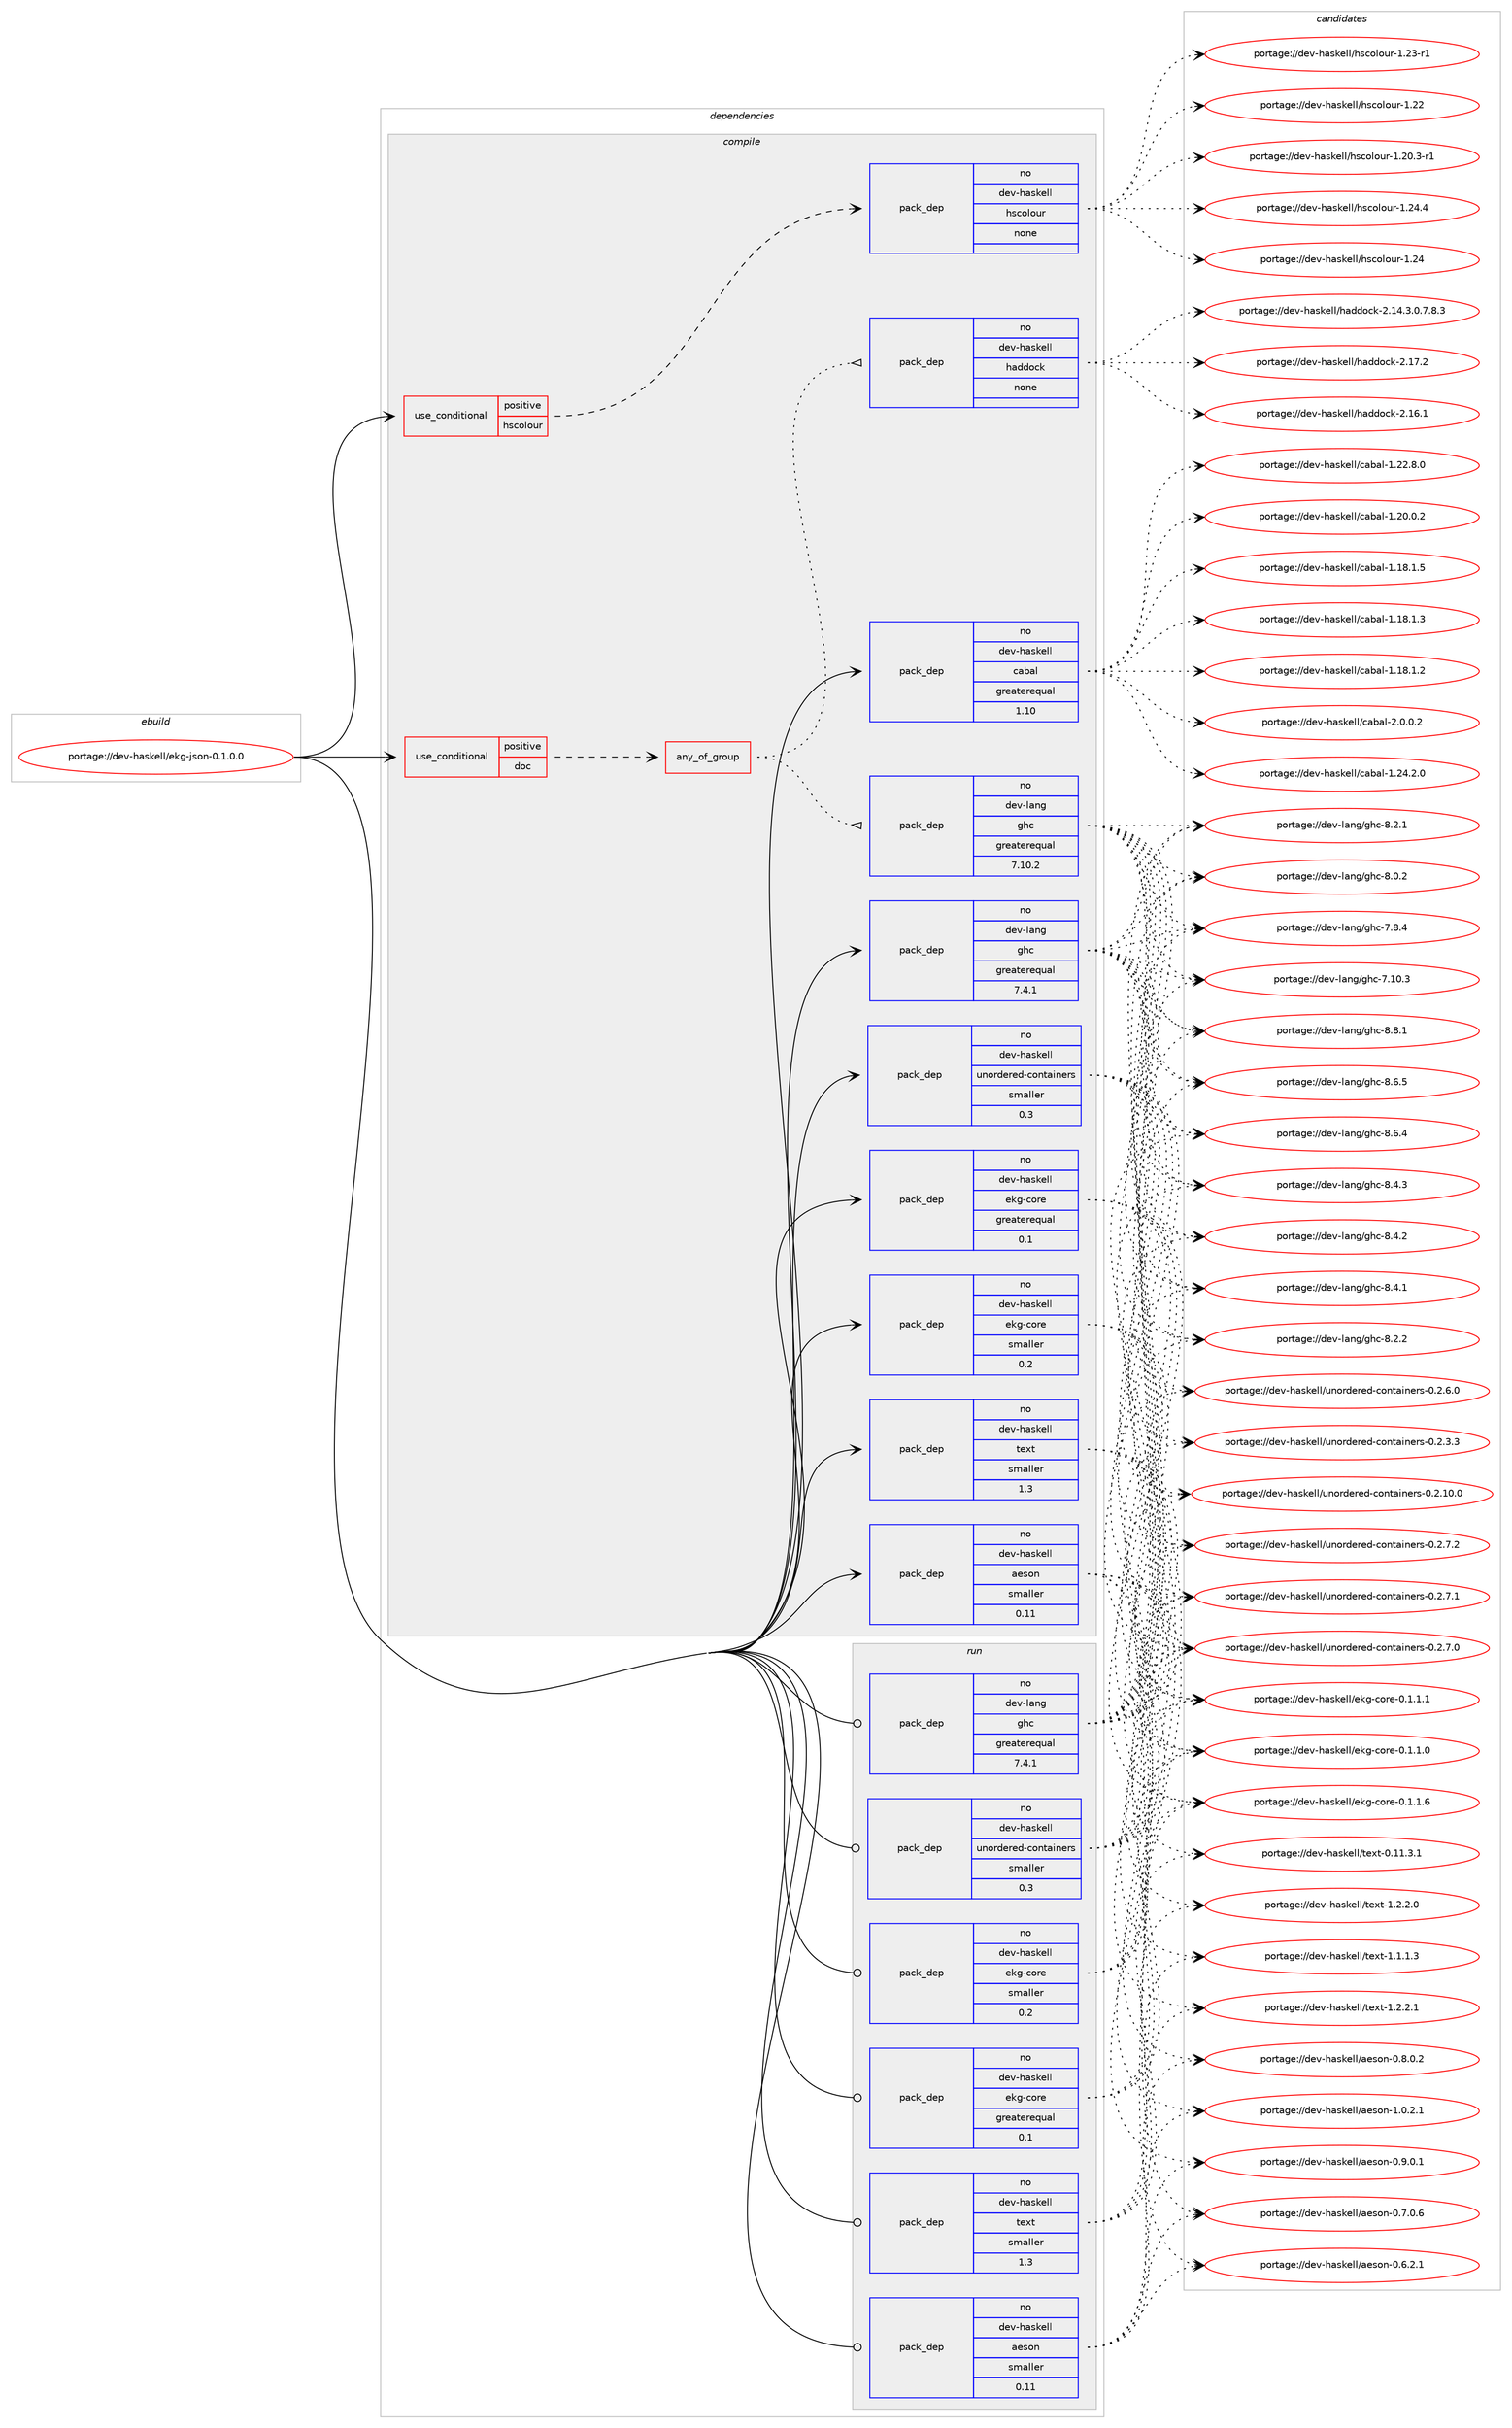 digraph prolog {

# *************
# Graph options
# *************

newrank=true;
concentrate=true;
compound=true;
graph [rankdir=LR,fontname=Helvetica,fontsize=10,ranksep=1.5];#, ranksep=2.5, nodesep=0.2];
edge  [arrowhead=vee];
node  [fontname=Helvetica,fontsize=10];

# **********
# The ebuild
# **********

subgraph cluster_leftcol {
color=gray;
label=<<i>ebuild</i>>;
id [label="portage://dev-haskell/ekg-json-0.1.0.0", color=red, width=4, href="../dev-haskell/ekg-json-0.1.0.0.svg"];
}

# ****************
# The dependencies
# ****************

subgraph cluster_midcol {
color=gray;
label=<<i>dependencies</i>>;
subgraph cluster_compile {
fillcolor="#eeeeee";
style=filled;
label=<<i>compile</i>>;
subgraph cond134115 {
dependency563857 [label=<<TABLE BORDER="0" CELLBORDER="1" CELLSPACING="0" CELLPADDING="4"><TR><TD ROWSPAN="3" CELLPADDING="10">use_conditional</TD></TR><TR><TD>positive</TD></TR><TR><TD>doc</TD></TR></TABLE>>, shape=none, color=red];
subgraph any6507 {
dependency563858 [label=<<TABLE BORDER="0" CELLBORDER="1" CELLSPACING="0" CELLPADDING="4"><TR><TD CELLPADDING="10">any_of_group</TD></TR></TABLE>>, shape=none, color=red];subgraph pack422998 {
dependency563859 [label=<<TABLE BORDER="0" CELLBORDER="1" CELLSPACING="0" CELLPADDING="4" WIDTH="220"><TR><TD ROWSPAN="6" CELLPADDING="30">pack_dep</TD></TR><TR><TD WIDTH="110">no</TD></TR><TR><TD>dev-haskell</TD></TR><TR><TD>haddock</TD></TR><TR><TD>none</TD></TR><TR><TD></TD></TR></TABLE>>, shape=none, color=blue];
}
dependency563858:e -> dependency563859:w [weight=20,style="dotted",arrowhead="oinv"];
subgraph pack422999 {
dependency563860 [label=<<TABLE BORDER="0" CELLBORDER="1" CELLSPACING="0" CELLPADDING="4" WIDTH="220"><TR><TD ROWSPAN="6" CELLPADDING="30">pack_dep</TD></TR><TR><TD WIDTH="110">no</TD></TR><TR><TD>dev-lang</TD></TR><TR><TD>ghc</TD></TR><TR><TD>greaterequal</TD></TR><TR><TD>7.10.2</TD></TR></TABLE>>, shape=none, color=blue];
}
dependency563858:e -> dependency563860:w [weight=20,style="dotted",arrowhead="oinv"];
}
dependency563857:e -> dependency563858:w [weight=20,style="dashed",arrowhead="vee"];
}
id:e -> dependency563857:w [weight=20,style="solid",arrowhead="vee"];
subgraph cond134116 {
dependency563861 [label=<<TABLE BORDER="0" CELLBORDER="1" CELLSPACING="0" CELLPADDING="4"><TR><TD ROWSPAN="3" CELLPADDING="10">use_conditional</TD></TR><TR><TD>positive</TD></TR><TR><TD>hscolour</TD></TR></TABLE>>, shape=none, color=red];
subgraph pack423000 {
dependency563862 [label=<<TABLE BORDER="0" CELLBORDER="1" CELLSPACING="0" CELLPADDING="4" WIDTH="220"><TR><TD ROWSPAN="6" CELLPADDING="30">pack_dep</TD></TR><TR><TD WIDTH="110">no</TD></TR><TR><TD>dev-haskell</TD></TR><TR><TD>hscolour</TD></TR><TR><TD>none</TD></TR><TR><TD></TD></TR></TABLE>>, shape=none, color=blue];
}
dependency563861:e -> dependency563862:w [weight=20,style="dashed",arrowhead="vee"];
}
id:e -> dependency563861:w [weight=20,style="solid",arrowhead="vee"];
subgraph pack423001 {
dependency563863 [label=<<TABLE BORDER="0" CELLBORDER="1" CELLSPACING="0" CELLPADDING="4" WIDTH="220"><TR><TD ROWSPAN="6" CELLPADDING="30">pack_dep</TD></TR><TR><TD WIDTH="110">no</TD></TR><TR><TD>dev-haskell</TD></TR><TR><TD>aeson</TD></TR><TR><TD>smaller</TD></TR><TR><TD>0.11</TD></TR></TABLE>>, shape=none, color=blue];
}
id:e -> dependency563863:w [weight=20,style="solid",arrowhead="vee"];
subgraph pack423002 {
dependency563864 [label=<<TABLE BORDER="0" CELLBORDER="1" CELLSPACING="0" CELLPADDING="4" WIDTH="220"><TR><TD ROWSPAN="6" CELLPADDING="30">pack_dep</TD></TR><TR><TD WIDTH="110">no</TD></TR><TR><TD>dev-haskell</TD></TR><TR><TD>cabal</TD></TR><TR><TD>greaterequal</TD></TR><TR><TD>1.10</TD></TR></TABLE>>, shape=none, color=blue];
}
id:e -> dependency563864:w [weight=20,style="solid",arrowhead="vee"];
subgraph pack423003 {
dependency563865 [label=<<TABLE BORDER="0" CELLBORDER="1" CELLSPACING="0" CELLPADDING="4" WIDTH="220"><TR><TD ROWSPAN="6" CELLPADDING="30">pack_dep</TD></TR><TR><TD WIDTH="110">no</TD></TR><TR><TD>dev-haskell</TD></TR><TR><TD>ekg-core</TD></TR><TR><TD>greaterequal</TD></TR><TR><TD>0.1</TD></TR></TABLE>>, shape=none, color=blue];
}
id:e -> dependency563865:w [weight=20,style="solid",arrowhead="vee"];
subgraph pack423004 {
dependency563866 [label=<<TABLE BORDER="0" CELLBORDER="1" CELLSPACING="0" CELLPADDING="4" WIDTH="220"><TR><TD ROWSPAN="6" CELLPADDING="30">pack_dep</TD></TR><TR><TD WIDTH="110">no</TD></TR><TR><TD>dev-haskell</TD></TR><TR><TD>ekg-core</TD></TR><TR><TD>smaller</TD></TR><TR><TD>0.2</TD></TR></TABLE>>, shape=none, color=blue];
}
id:e -> dependency563866:w [weight=20,style="solid",arrowhead="vee"];
subgraph pack423005 {
dependency563867 [label=<<TABLE BORDER="0" CELLBORDER="1" CELLSPACING="0" CELLPADDING="4" WIDTH="220"><TR><TD ROWSPAN="6" CELLPADDING="30">pack_dep</TD></TR><TR><TD WIDTH="110">no</TD></TR><TR><TD>dev-haskell</TD></TR><TR><TD>text</TD></TR><TR><TD>smaller</TD></TR><TR><TD>1.3</TD></TR></TABLE>>, shape=none, color=blue];
}
id:e -> dependency563867:w [weight=20,style="solid",arrowhead="vee"];
subgraph pack423006 {
dependency563868 [label=<<TABLE BORDER="0" CELLBORDER="1" CELLSPACING="0" CELLPADDING="4" WIDTH="220"><TR><TD ROWSPAN="6" CELLPADDING="30">pack_dep</TD></TR><TR><TD WIDTH="110">no</TD></TR><TR><TD>dev-haskell</TD></TR><TR><TD>unordered-containers</TD></TR><TR><TD>smaller</TD></TR><TR><TD>0.3</TD></TR></TABLE>>, shape=none, color=blue];
}
id:e -> dependency563868:w [weight=20,style="solid",arrowhead="vee"];
subgraph pack423007 {
dependency563869 [label=<<TABLE BORDER="0" CELLBORDER="1" CELLSPACING="0" CELLPADDING="4" WIDTH="220"><TR><TD ROWSPAN="6" CELLPADDING="30">pack_dep</TD></TR><TR><TD WIDTH="110">no</TD></TR><TR><TD>dev-lang</TD></TR><TR><TD>ghc</TD></TR><TR><TD>greaterequal</TD></TR><TR><TD>7.4.1</TD></TR></TABLE>>, shape=none, color=blue];
}
id:e -> dependency563869:w [weight=20,style="solid",arrowhead="vee"];
}
subgraph cluster_compileandrun {
fillcolor="#eeeeee";
style=filled;
label=<<i>compile and run</i>>;
}
subgraph cluster_run {
fillcolor="#eeeeee";
style=filled;
label=<<i>run</i>>;
subgraph pack423008 {
dependency563870 [label=<<TABLE BORDER="0" CELLBORDER="1" CELLSPACING="0" CELLPADDING="4" WIDTH="220"><TR><TD ROWSPAN="6" CELLPADDING="30">pack_dep</TD></TR><TR><TD WIDTH="110">no</TD></TR><TR><TD>dev-haskell</TD></TR><TR><TD>aeson</TD></TR><TR><TD>smaller</TD></TR><TR><TD>0.11</TD></TR></TABLE>>, shape=none, color=blue];
}
id:e -> dependency563870:w [weight=20,style="solid",arrowhead="odot"];
subgraph pack423009 {
dependency563871 [label=<<TABLE BORDER="0" CELLBORDER="1" CELLSPACING="0" CELLPADDING="4" WIDTH="220"><TR><TD ROWSPAN="6" CELLPADDING="30">pack_dep</TD></TR><TR><TD WIDTH="110">no</TD></TR><TR><TD>dev-haskell</TD></TR><TR><TD>ekg-core</TD></TR><TR><TD>greaterequal</TD></TR><TR><TD>0.1</TD></TR></TABLE>>, shape=none, color=blue];
}
id:e -> dependency563871:w [weight=20,style="solid",arrowhead="odot"];
subgraph pack423010 {
dependency563872 [label=<<TABLE BORDER="0" CELLBORDER="1" CELLSPACING="0" CELLPADDING="4" WIDTH="220"><TR><TD ROWSPAN="6" CELLPADDING="30">pack_dep</TD></TR><TR><TD WIDTH="110">no</TD></TR><TR><TD>dev-haskell</TD></TR><TR><TD>ekg-core</TD></TR><TR><TD>smaller</TD></TR><TR><TD>0.2</TD></TR></TABLE>>, shape=none, color=blue];
}
id:e -> dependency563872:w [weight=20,style="solid",arrowhead="odot"];
subgraph pack423011 {
dependency563873 [label=<<TABLE BORDER="0" CELLBORDER="1" CELLSPACING="0" CELLPADDING="4" WIDTH="220"><TR><TD ROWSPAN="6" CELLPADDING="30">pack_dep</TD></TR><TR><TD WIDTH="110">no</TD></TR><TR><TD>dev-haskell</TD></TR><TR><TD>text</TD></TR><TR><TD>smaller</TD></TR><TR><TD>1.3</TD></TR></TABLE>>, shape=none, color=blue];
}
id:e -> dependency563873:w [weight=20,style="solid",arrowhead="odot"];
subgraph pack423012 {
dependency563874 [label=<<TABLE BORDER="0" CELLBORDER="1" CELLSPACING="0" CELLPADDING="4" WIDTH="220"><TR><TD ROWSPAN="6" CELLPADDING="30">pack_dep</TD></TR><TR><TD WIDTH="110">no</TD></TR><TR><TD>dev-haskell</TD></TR><TR><TD>unordered-containers</TD></TR><TR><TD>smaller</TD></TR><TR><TD>0.3</TD></TR></TABLE>>, shape=none, color=blue];
}
id:e -> dependency563874:w [weight=20,style="solid",arrowhead="odot"];
subgraph pack423013 {
dependency563875 [label=<<TABLE BORDER="0" CELLBORDER="1" CELLSPACING="0" CELLPADDING="4" WIDTH="220"><TR><TD ROWSPAN="6" CELLPADDING="30">pack_dep</TD></TR><TR><TD WIDTH="110">no</TD></TR><TR><TD>dev-lang</TD></TR><TR><TD>ghc</TD></TR><TR><TD>greaterequal</TD></TR><TR><TD>7.4.1</TD></TR></TABLE>>, shape=none, color=blue];
}
id:e -> dependency563875:w [weight=20,style="solid",arrowhead="odot"];
}
}

# **************
# The candidates
# **************

subgraph cluster_choices {
rank=same;
color=gray;
label=<<i>candidates</i>>;

subgraph choice422998 {
color=black;
nodesep=1;
choice100101118451049711510710110810847104971001001119910745504649554650 [label="portage://dev-haskell/haddock-2.17.2", color=red, width=4,href="../dev-haskell/haddock-2.17.2.svg"];
choice100101118451049711510710110810847104971001001119910745504649544649 [label="portage://dev-haskell/haddock-2.16.1", color=red, width=4,href="../dev-haskell/haddock-2.16.1.svg"];
choice1001011184510497115107101108108471049710010011199107455046495246514648465546564651 [label="portage://dev-haskell/haddock-2.14.3.0.7.8.3", color=red, width=4,href="../dev-haskell/haddock-2.14.3.0.7.8.3.svg"];
dependency563859:e -> choice100101118451049711510710110810847104971001001119910745504649554650:w [style=dotted,weight="100"];
dependency563859:e -> choice100101118451049711510710110810847104971001001119910745504649544649:w [style=dotted,weight="100"];
dependency563859:e -> choice1001011184510497115107101108108471049710010011199107455046495246514648465546564651:w [style=dotted,weight="100"];
}
subgraph choice422999 {
color=black;
nodesep=1;
choice10010111845108971101034710310499455646564649 [label="portage://dev-lang/ghc-8.8.1", color=red, width=4,href="../dev-lang/ghc-8.8.1.svg"];
choice10010111845108971101034710310499455646544653 [label="portage://dev-lang/ghc-8.6.5", color=red, width=4,href="../dev-lang/ghc-8.6.5.svg"];
choice10010111845108971101034710310499455646544652 [label="portage://dev-lang/ghc-8.6.4", color=red, width=4,href="../dev-lang/ghc-8.6.4.svg"];
choice10010111845108971101034710310499455646524651 [label="portage://dev-lang/ghc-8.4.3", color=red, width=4,href="../dev-lang/ghc-8.4.3.svg"];
choice10010111845108971101034710310499455646524650 [label="portage://dev-lang/ghc-8.4.2", color=red, width=4,href="../dev-lang/ghc-8.4.2.svg"];
choice10010111845108971101034710310499455646524649 [label="portage://dev-lang/ghc-8.4.1", color=red, width=4,href="../dev-lang/ghc-8.4.1.svg"];
choice10010111845108971101034710310499455646504650 [label="portage://dev-lang/ghc-8.2.2", color=red, width=4,href="../dev-lang/ghc-8.2.2.svg"];
choice10010111845108971101034710310499455646504649 [label="portage://dev-lang/ghc-8.2.1", color=red, width=4,href="../dev-lang/ghc-8.2.1.svg"];
choice10010111845108971101034710310499455646484650 [label="portage://dev-lang/ghc-8.0.2", color=red, width=4,href="../dev-lang/ghc-8.0.2.svg"];
choice10010111845108971101034710310499455546564652 [label="portage://dev-lang/ghc-7.8.4", color=red, width=4,href="../dev-lang/ghc-7.8.4.svg"];
choice1001011184510897110103471031049945554649484651 [label="portage://dev-lang/ghc-7.10.3", color=red, width=4,href="../dev-lang/ghc-7.10.3.svg"];
dependency563860:e -> choice10010111845108971101034710310499455646564649:w [style=dotted,weight="100"];
dependency563860:e -> choice10010111845108971101034710310499455646544653:w [style=dotted,weight="100"];
dependency563860:e -> choice10010111845108971101034710310499455646544652:w [style=dotted,weight="100"];
dependency563860:e -> choice10010111845108971101034710310499455646524651:w [style=dotted,weight="100"];
dependency563860:e -> choice10010111845108971101034710310499455646524650:w [style=dotted,weight="100"];
dependency563860:e -> choice10010111845108971101034710310499455646524649:w [style=dotted,weight="100"];
dependency563860:e -> choice10010111845108971101034710310499455646504650:w [style=dotted,weight="100"];
dependency563860:e -> choice10010111845108971101034710310499455646504649:w [style=dotted,weight="100"];
dependency563860:e -> choice10010111845108971101034710310499455646484650:w [style=dotted,weight="100"];
dependency563860:e -> choice10010111845108971101034710310499455546564652:w [style=dotted,weight="100"];
dependency563860:e -> choice1001011184510897110103471031049945554649484651:w [style=dotted,weight="100"];
}
subgraph choice423000 {
color=black;
nodesep=1;
choice1001011184510497115107101108108471041159911110811111711445494650524652 [label="portage://dev-haskell/hscolour-1.24.4", color=red, width=4,href="../dev-haskell/hscolour-1.24.4.svg"];
choice100101118451049711510710110810847104115991111081111171144549465052 [label="portage://dev-haskell/hscolour-1.24", color=red, width=4,href="../dev-haskell/hscolour-1.24.svg"];
choice1001011184510497115107101108108471041159911110811111711445494650514511449 [label="portage://dev-haskell/hscolour-1.23-r1", color=red, width=4,href="../dev-haskell/hscolour-1.23-r1.svg"];
choice100101118451049711510710110810847104115991111081111171144549465050 [label="portage://dev-haskell/hscolour-1.22", color=red, width=4,href="../dev-haskell/hscolour-1.22.svg"];
choice10010111845104971151071011081084710411599111108111117114454946504846514511449 [label="portage://dev-haskell/hscolour-1.20.3-r1", color=red, width=4,href="../dev-haskell/hscolour-1.20.3-r1.svg"];
dependency563862:e -> choice1001011184510497115107101108108471041159911110811111711445494650524652:w [style=dotted,weight="100"];
dependency563862:e -> choice100101118451049711510710110810847104115991111081111171144549465052:w [style=dotted,weight="100"];
dependency563862:e -> choice1001011184510497115107101108108471041159911110811111711445494650514511449:w [style=dotted,weight="100"];
dependency563862:e -> choice100101118451049711510710110810847104115991111081111171144549465050:w [style=dotted,weight="100"];
dependency563862:e -> choice10010111845104971151071011081084710411599111108111117114454946504846514511449:w [style=dotted,weight="100"];
}
subgraph choice423001 {
color=black;
nodesep=1;
choice100101118451049711510710110810847971011151111104549464846504649 [label="portage://dev-haskell/aeson-1.0.2.1", color=red, width=4,href="../dev-haskell/aeson-1.0.2.1.svg"];
choice100101118451049711510710110810847971011151111104548465746484649 [label="portage://dev-haskell/aeson-0.9.0.1", color=red, width=4,href="../dev-haskell/aeson-0.9.0.1.svg"];
choice100101118451049711510710110810847971011151111104548465646484650 [label="portage://dev-haskell/aeson-0.8.0.2", color=red, width=4,href="../dev-haskell/aeson-0.8.0.2.svg"];
choice100101118451049711510710110810847971011151111104548465546484654 [label="portage://dev-haskell/aeson-0.7.0.6", color=red, width=4,href="../dev-haskell/aeson-0.7.0.6.svg"];
choice100101118451049711510710110810847971011151111104548465446504649 [label="portage://dev-haskell/aeson-0.6.2.1", color=red, width=4,href="../dev-haskell/aeson-0.6.2.1.svg"];
dependency563863:e -> choice100101118451049711510710110810847971011151111104549464846504649:w [style=dotted,weight="100"];
dependency563863:e -> choice100101118451049711510710110810847971011151111104548465746484649:w [style=dotted,weight="100"];
dependency563863:e -> choice100101118451049711510710110810847971011151111104548465646484650:w [style=dotted,weight="100"];
dependency563863:e -> choice100101118451049711510710110810847971011151111104548465546484654:w [style=dotted,weight="100"];
dependency563863:e -> choice100101118451049711510710110810847971011151111104548465446504649:w [style=dotted,weight="100"];
}
subgraph choice423002 {
color=black;
nodesep=1;
choice100101118451049711510710110810847999798971084550464846484650 [label="portage://dev-haskell/cabal-2.0.0.2", color=red, width=4,href="../dev-haskell/cabal-2.0.0.2.svg"];
choice10010111845104971151071011081084799979897108454946505246504648 [label="portage://dev-haskell/cabal-1.24.2.0", color=red, width=4,href="../dev-haskell/cabal-1.24.2.0.svg"];
choice10010111845104971151071011081084799979897108454946505046564648 [label="portage://dev-haskell/cabal-1.22.8.0", color=red, width=4,href="../dev-haskell/cabal-1.22.8.0.svg"];
choice10010111845104971151071011081084799979897108454946504846484650 [label="portage://dev-haskell/cabal-1.20.0.2", color=red, width=4,href="../dev-haskell/cabal-1.20.0.2.svg"];
choice10010111845104971151071011081084799979897108454946495646494653 [label="portage://dev-haskell/cabal-1.18.1.5", color=red, width=4,href="../dev-haskell/cabal-1.18.1.5.svg"];
choice10010111845104971151071011081084799979897108454946495646494651 [label="portage://dev-haskell/cabal-1.18.1.3", color=red, width=4,href="../dev-haskell/cabal-1.18.1.3.svg"];
choice10010111845104971151071011081084799979897108454946495646494650 [label="portage://dev-haskell/cabal-1.18.1.2", color=red, width=4,href="../dev-haskell/cabal-1.18.1.2.svg"];
dependency563864:e -> choice100101118451049711510710110810847999798971084550464846484650:w [style=dotted,weight="100"];
dependency563864:e -> choice10010111845104971151071011081084799979897108454946505246504648:w [style=dotted,weight="100"];
dependency563864:e -> choice10010111845104971151071011081084799979897108454946505046564648:w [style=dotted,weight="100"];
dependency563864:e -> choice10010111845104971151071011081084799979897108454946504846484650:w [style=dotted,weight="100"];
dependency563864:e -> choice10010111845104971151071011081084799979897108454946495646494653:w [style=dotted,weight="100"];
dependency563864:e -> choice10010111845104971151071011081084799979897108454946495646494651:w [style=dotted,weight="100"];
dependency563864:e -> choice10010111845104971151071011081084799979897108454946495646494650:w [style=dotted,weight="100"];
}
subgraph choice423003 {
color=black;
nodesep=1;
choice10010111845104971151071011081084710110710345991111141014548464946494654 [label="portage://dev-haskell/ekg-core-0.1.1.6", color=red, width=4,href="../dev-haskell/ekg-core-0.1.1.6.svg"];
choice10010111845104971151071011081084710110710345991111141014548464946494649 [label="portage://dev-haskell/ekg-core-0.1.1.1", color=red, width=4,href="../dev-haskell/ekg-core-0.1.1.1.svg"];
choice10010111845104971151071011081084710110710345991111141014548464946494648 [label="portage://dev-haskell/ekg-core-0.1.1.0", color=red, width=4,href="../dev-haskell/ekg-core-0.1.1.0.svg"];
dependency563865:e -> choice10010111845104971151071011081084710110710345991111141014548464946494654:w [style=dotted,weight="100"];
dependency563865:e -> choice10010111845104971151071011081084710110710345991111141014548464946494649:w [style=dotted,weight="100"];
dependency563865:e -> choice10010111845104971151071011081084710110710345991111141014548464946494648:w [style=dotted,weight="100"];
}
subgraph choice423004 {
color=black;
nodesep=1;
choice10010111845104971151071011081084710110710345991111141014548464946494654 [label="portage://dev-haskell/ekg-core-0.1.1.6", color=red, width=4,href="../dev-haskell/ekg-core-0.1.1.6.svg"];
choice10010111845104971151071011081084710110710345991111141014548464946494649 [label="portage://dev-haskell/ekg-core-0.1.1.1", color=red, width=4,href="../dev-haskell/ekg-core-0.1.1.1.svg"];
choice10010111845104971151071011081084710110710345991111141014548464946494648 [label="portage://dev-haskell/ekg-core-0.1.1.0", color=red, width=4,href="../dev-haskell/ekg-core-0.1.1.0.svg"];
dependency563866:e -> choice10010111845104971151071011081084710110710345991111141014548464946494654:w [style=dotted,weight="100"];
dependency563866:e -> choice10010111845104971151071011081084710110710345991111141014548464946494649:w [style=dotted,weight="100"];
dependency563866:e -> choice10010111845104971151071011081084710110710345991111141014548464946494648:w [style=dotted,weight="100"];
}
subgraph choice423005 {
color=black;
nodesep=1;
choice1001011184510497115107101108108471161011201164549465046504649 [label="portage://dev-haskell/text-1.2.2.1", color=red, width=4,href="../dev-haskell/text-1.2.2.1.svg"];
choice1001011184510497115107101108108471161011201164549465046504648 [label="portage://dev-haskell/text-1.2.2.0", color=red, width=4,href="../dev-haskell/text-1.2.2.0.svg"];
choice1001011184510497115107101108108471161011201164549464946494651 [label="portage://dev-haskell/text-1.1.1.3", color=red, width=4,href="../dev-haskell/text-1.1.1.3.svg"];
choice100101118451049711510710110810847116101120116454846494946514649 [label="portage://dev-haskell/text-0.11.3.1", color=red, width=4,href="../dev-haskell/text-0.11.3.1.svg"];
dependency563867:e -> choice1001011184510497115107101108108471161011201164549465046504649:w [style=dotted,weight="100"];
dependency563867:e -> choice1001011184510497115107101108108471161011201164549465046504648:w [style=dotted,weight="100"];
dependency563867:e -> choice1001011184510497115107101108108471161011201164549464946494651:w [style=dotted,weight="100"];
dependency563867:e -> choice100101118451049711510710110810847116101120116454846494946514649:w [style=dotted,weight="100"];
}
subgraph choice423006 {
color=black;
nodesep=1;
choice1001011184510497115107101108108471171101111141001011141011004599111110116971051101011141154548465046554650 [label="portage://dev-haskell/unordered-containers-0.2.7.2", color=red, width=4,href="../dev-haskell/unordered-containers-0.2.7.2.svg"];
choice1001011184510497115107101108108471171101111141001011141011004599111110116971051101011141154548465046554649 [label="portage://dev-haskell/unordered-containers-0.2.7.1", color=red, width=4,href="../dev-haskell/unordered-containers-0.2.7.1.svg"];
choice1001011184510497115107101108108471171101111141001011141011004599111110116971051101011141154548465046554648 [label="portage://dev-haskell/unordered-containers-0.2.7.0", color=red, width=4,href="../dev-haskell/unordered-containers-0.2.7.0.svg"];
choice1001011184510497115107101108108471171101111141001011141011004599111110116971051101011141154548465046544648 [label="portage://dev-haskell/unordered-containers-0.2.6.0", color=red, width=4,href="../dev-haskell/unordered-containers-0.2.6.0.svg"];
choice1001011184510497115107101108108471171101111141001011141011004599111110116971051101011141154548465046514651 [label="portage://dev-haskell/unordered-containers-0.2.3.3", color=red, width=4,href="../dev-haskell/unordered-containers-0.2.3.3.svg"];
choice100101118451049711510710110810847117110111114100101114101100459911111011697105110101114115454846504649484648 [label="portage://dev-haskell/unordered-containers-0.2.10.0", color=red, width=4,href="../dev-haskell/unordered-containers-0.2.10.0.svg"];
dependency563868:e -> choice1001011184510497115107101108108471171101111141001011141011004599111110116971051101011141154548465046554650:w [style=dotted,weight="100"];
dependency563868:e -> choice1001011184510497115107101108108471171101111141001011141011004599111110116971051101011141154548465046554649:w [style=dotted,weight="100"];
dependency563868:e -> choice1001011184510497115107101108108471171101111141001011141011004599111110116971051101011141154548465046554648:w [style=dotted,weight="100"];
dependency563868:e -> choice1001011184510497115107101108108471171101111141001011141011004599111110116971051101011141154548465046544648:w [style=dotted,weight="100"];
dependency563868:e -> choice1001011184510497115107101108108471171101111141001011141011004599111110116971051101011141154548465046514651:w [style=dotted,weight="100"];
dependency563868:e -> choice100101118451049711510710110810847117110111114100101114101100459911111011697105110101114115454846504649484648:w [style=dotted,weight="100"];
}
subgraph choice423007 {
color=black;
nodesep=1;
choice10010111845108971101034710310499455646564649 [label="portage://dev-lang/ghc-8.8.1", color=red, width=4,href="../dev-lang/ghc-8.8.1.svg"];
choice10010111845108971101034710310499455646544653 [label="portage://dev-lang/ghc-8.6.5", color=red, width=4,href="../dev-lang/ghc-8.6.5.svg"];
choice10010111845108971101034710310499455646544652 [label="portage://dev-lang/ghc-8.6.4", color=red, width=4,href="../dev-lang/ghc-8.6.4.svg"];
choice10010111845108971101034710310499455646524651 [label="portage://dev-lang/ghc-8.4.3", color=red, width=4,href="../dev-lang/ghc-8.4.3.svg"];
choice10010111845108971101034710310499455646524650 [label="portage://dev-lang/ghc-8.4.2", color=red, width=4,href="../dev-lang/ghc-8.4.2.svg"];
choice10010111845108971101034710310499455646524649 [label="portage://dev-lang/ghc-8.4.1", color=red, width=4,href="../dev-lang/ghc-8.4.1.svg"];
choice10010111845108971101034710310499455646504650 [label="portage://dev-lang/ghc-8.2.2", color=red, width=4,href="../dev-lang/ghc-8.2.2.svg"];
choice10010111845108971101034710310499455646504649 [label="portage://dev-lang/ghc-8.2.1", color=red, width=4,href="../dev-lang/ghc-8.2.1.svg"];
choice10010111845108971101034710310499455646484650 [label="portage://dev-lang/ghc-8.0.2", color=red, width=4,href="../dev-lang/ghc-8.0.2.svg"];
choice10010111845108971101034710310499455546564652 [label="portage://dev-lang/ghc-7.8.4", color=red, width=4,href="../dev-lang/ghc-7.8.4.svg"];
choice1001011184510897110103471031049945554649484651 [label="portage://dev-lang/ghc-7.10.3", color=red, width=4,href="../dev-lang/ghc-7.10.3.svg"];
dependency563869:e -> choice10010111845108971101034710310499455646564649:w [style=dotted,weight="100"];
dependency563869:e -> choice10010111845108971101034710310499455646544653:w [style=dotted,weight="100"];
dependency563869:e -> choice10010111845108971101034710310499455646544652:w [style=dotted,weight="100"];
dependency563869:e -> choice10010111845108971101034710310499455646524651:w [style=dotted,weight="100"];
dependency563869:e -> choice10010111845108971101034710310499455646524650:w [style=dotted,weight="100"];
dependency563869:e -> choice10010111845108971101034710310499455646524649:w [style=dotted,weight="100"];
dependency563869:e -> choice10010111845108971101034710310499455646504650:w [style=dotted,weight="100"];
dependency563869:e -> choice10010111845108971101034710310499455646504649:w [style=dotted,weight="100"];
dependency563869:e -> choice10010111845108971101034710310499455646484650:w [style=dotted,weight="100"];
dependency563869:e -> choice10010111845108971101034710310499455546564652:w [style=dotted,weight="100"];
dependency563869:e -> choice1001011184510897110103471031049945554649484651:w [style=dotted,weight="100"];
}
subgraph choice423008 {
color=black;
nodesep=1;
choice100101118451049711510710110810847971011151111104549464846504649 [label="portage://dev-haskell/aeson-1.0.2.1", color=red, width=4,href="../dev-haskell/aeson-1.0.2.1.svg"];
choice100101118451049711510710110810847971011151111104548465746484649 [label="portage://dev-haskell/aeson-0.9.0.1", color=red, width=4,href="../dev-haskell/aeson-0.9.0.1.svg"];
choice100101118451049711510710110810847971011151111104548465646484650 [label="portage://dev-haskell/aeson-0.8.0.2", color=red, width=4,href="../dev-haskell/aeson-0.8.0.2.svg"];
choice100101118451049711510710110810847971011151111104548465546484654 [label="portage://dev-haskell/aeson-0.7.0.6", color=red, width=4,href="../dev-haskell/aeson-0.7.0.6.svg"];
choice100101118451049711510710110810847971011151111104548465446504649 [label="portage://dev-haskell/aeson-0.6.2.1", color=red, width=4,href="../dev-haskell/aeson-0.6.2.1.svg"];
dependency563870:e -> choice100101118451049711510710110810847971011151111104549464846504649:w [style=dotted,weight="100"];
dependency563870:e -> choice100101118451049711510710110810847971011151111104548465746484649:w [style=dotted,weight="100"];
dependency563870:e -> choice100101118451049711510710110810847971011151111104548465646484650:w [style=dotted,weight="100"];
dependency563870:e -> choice100101118451049711510710110810847971011151111104548465546484654:w [style=dotted,weight="100"];
dependency563870:e -> choice100101118451049711510710110810847971011151111104548465446504649:w [style=dotted,weight="100"];
}
subgraph choice423009 {
color=black;
nodesep=1;
choice10010111845104971151071011081084710110710345991111141014548464946494654 [label="portage://dev-haskell/ekg-core-0.1.1.6", color=red, width=4,href="../dev-haskell/ekg-core-0.1.1.6.svg"];
choice10010111845104971151071011081084710110710345991111141014548464946494649 [label="portage://dev-haskell/ekg-core-0.1.1.1", color=red, width=4,href="../dev-haskell/ekg-core-0.1.1.1.svg"];
choice10010111845104971151071011081084710110710345991111141014548464946494648 [label="portage://dev-haskell/ekg-core-0.1.1.0", color=red, width=4,href="../dev-haskell/ekg-core-0.1.1.0.svg"];
dependency563871:e -> choice10010111845104971151071011081084710110710345991111141014548464946494654:w [style=dotted,weight="100"];
dependency563871:e -> choice10010111845104971151071011081084710110710345991111141014548464946494649:w [style=dotted,weight="100"];
dependency563871:e -> choice10010111845104971151071011081084710110710345991111141014548464946494648:w [style=dotted,weight="100"];
}
subgraph choice423010 {
color=black;
nodesep=1;
choice10010111845104971151071011081084710110710345991111141014548464946494654 [label="portage://dev-haskell/ekg-core-0.1.1.6", color=red, width=4,href="../dev-haskell/ekg-core-0.1.1.6.svg"];
choice10010111845104971151071011081084710110710345991111141014548464946494649 [label="portage://dev-haskell/ekg-core-0.1.1.1", color=red, width=4,href="../dev-haskell/ekg-core-0.1.1.1.svg"];
choice10010111845104971151071011081084710110710345991111141014548464946494648 [label="portage://dev-haskell/ekg-core-0.1.1.0", color=red, width=4,href="../dev-haskell/ekg-core-0.1.1.0.svg"];
dependency563872:e -> choice10010111845104971151071011081084710110710345991111141014548464946494654:w [style=dotted,weight="100"];
dependency563872:e -> choice10010111845104971151071011081084710110710345991111141014548464946494649:w [style=dotted,weight="100"];
dependency563872:e -> choice10010111845104971151071011081084710110710345991111141014548464946494648:w [style=dotted,weight="100"];
}
subgraph choice423011 {
color=black;
nodesep=1;
choice1001011184510497115107101108108471161011201164549465046504649 [label="portage://dev-haskell/text-1.2.2.1", color=red, width=4,href="../dev-haskell/text-1.2.2.1.svg"];
choice1001011184510497115107101108108471161011201164549465046504648 [label="portage://dev-haskell/text-1.2.2.0", color=red, width=4,href="../dev-haskell/text-1.2.2.0.svg"];
choice1001011184510497115107101108108471161011201164549464946494651 [label="portage://dev-haskell/text-1.1.1.3", color=red, width=4,href="../dev-haskell/text-1.1.1.3.svg"];
choice100101118451049711510710110810847116101120116454846494946514649 [label="portage://dev-haskell/text-0.11.3.1", color=red, width=4,href="../dev-haskell/text-0.11.3.1.svg"];
dependency563873:e -> choice1001011184510497115107101108108471161011201164549465046504649:w [style=dotted,weight="100"];
dependency563873:e -> choice1001011184510497115107101108108471161011201164549465046504648:w [style=dotted,weight="100"];
dependency563873:e -> choice1001011184510497115107101108108471161011201164549464946494651:w [style=dotted,weight="100"];
dependency563873:e -> choice100101118451049711510710110810847116101120116454846494946514649:w [style=dotted,weight="100"];
}
subgraph choice423012 {
color=black;
nodesep=1;
choice1001011184510497115107101108108471171101111141001011141011004599111110116971051101011141154548465046554650 [label="portage://dev-haskell/unordered-containers-0.2.7.2", color=red, width=4,href="../dev-haskell/unordered-containers-0.2.7.2.svg"];
choice1001011184510497115107101108108471171101111141001011141011004599111110116971051101011141154548465046554649 [label="portage://dev-haskell/unordered-containers-0.2.7.1", color=red, width=4,href="../dev-haskell/unordered-containers-0.2.7.1.svg"];
choice1001011184510497115107101108108471171101111141001011141011004599111110116971051101011141154548465046554648 [label="portage://dev-haskell/unordered-containers-0.2.7.0", color=red, width=4,href="../dev-haskell/unordered-containers-0.2.7.0.svg"];
choice1001011184510497115107101108108471171101111141001011141011004599111110116971051101011141154548465046544648 [label="portage://dev-haskell/unordered-containers-0.2.6.0", color=red, width=4,href="../dev-haskell/unordered-containers-0.2.6.0.svg"];
choice1001011184510497115107101108108471171101111141001011141011004599111110116971051101011141154548465046514651 [label="portage://dev-haskell/unordered-containers-0.2.3.3", color=red, width=4,href="../dev-haskell/unordered-containers-0.2.3.3.svg"];
choice100101118451049711510710110810847117110111114100101114101100459911111011697105110101114115454846504649484648 [label="portage://dev-haskell/unordered-containers-0.2.10.0", color=red, width=4,href="../dev-haskell/unordered-containers-0.2.10.0.svg"];
dependency563874:e -> choice1001011184510497115107101108108471171101111141001011141011004599111110116971051101011141154548465046554650:w [style=dotted,weight="100"];
dependency563874:e -> choice1001011184510497115107101108108471171101111141001011141011004599111110116971051101011141154548465046554649:w [style=dotted,weight="100"];
dependency563874:e -> choice1001011184510497115107101108108471171101111141001011141011004599111110116971051101011141154548465046554648:w [style=dotted,weight="100"];
dependency563874:e -> choice1001011184510497115107101108108471171101111141001011141011004599111110116971051101011141154548465046544648:w [style=dotted,weight="100"];
dependency563874:e -> choice1001011184510497115107101108108471171101111141001011141011004599111110116971051101011141154548465046514651:w [style=dotted,weight="100"];
dependency563874:e -> choice100101118451049711510710110810847117110111114100101114101100459911111011697105110101114115454846504649484648:w [style=dotted,weight="100"];
}
subgraph choice423013 {
color=black;
nodesep=1;
choice10010111845108971101034710310499455646564649 [label="portage://dev-lang/ghc-8.8.1", color=red, width=4,href="../dev-lang/ghc-8.8.1.svg"];
choice10010111845108971101034710310499455646544653 [label="portage://dev-lang/ghc-8.6.5", color=red, width=4,href="../dev-lang/ghc-8.6.5.svg"];
choice10010111845108971101034710310499455646544652 [label="portage://dev-lang/ghc-8.6.4", color=red, width=4,href="../dev-lang/ghc-8.6.4.svg"];
choice10010111845108971101034710310499455646524651 [label="portage://dev-lang/ghc-8.4.3", color=red, width=4,href="../dev-lang/ghc-8.4.3.svg"];
choice10010111845108971101034710310499455646524650 [label="portage://dev-lang/ghc-8.4.2", color=red, width=4,href="../dev-lang/ghc-8.4.2.svg"];
choice10010111845108971101034710310499455646524649 [label="portage://dev-lang/ghc-8.4.1", color=red, width=4,href="../dev-lang/ghc-8.4.1.svg"];
choice10010111845108971101034710310499455646504650 [label="portage://dev-lang/ghc-8.2.2", color=red, width=4,href="../dev-lang/ghc-8.2.2.svg"];
choice10010111845108971101034710310499455646504649 [label="portage://dev-lang/ghc-8.2.1", color=red, width=4,href="../dev-lang/ghc-8.2.1.svg"];
choice10010111845108971101034710310499455646484650 [label="portage://dev-lang/ghc-8.0.2", color=red, width=4,href="../dev-lang/ghc-8.0.2.svg"];
choice10010111845108971101034710310499455546564652 [label="portage://dev-lang/ghc-7.8.4", color=red, width=4,href="../dev-lang/ghc-7.8.4.svg"];
choice1001011184510897110103471031049945554649484651 [label="portage://dev-lang/ghc-7.10.3", color=red, width=4,href="../dev-lang/ghc-7.10.3.svg"];
dependency563875:e -> choice10010111845108971101034710310499455646564649:w [style=dotted,weight="100"];
dependency563875:e -> choice10010111845108971101034710310499455646544653:w [style=dotted,weight="100"];
dependency563875:e -> choice10010111845108971101034710310499455646544652:w [style=dotted,weight="100"];
dependency563875:e -> choice10010111845108971101034710310499455646524651:w [style=dotted,weight="100"];
dependency563875:e -> choice10010111845108971101034710310499455646524650:w [style=dotted,weight="100"];
dependency563875:e -> choice10010111845108971101034710310499455646524649:w [style=dotted,weight="100"];
dependency563875:e -> choice10010111845108971101034710310499455646504650:w [style=dotted,weight="100"];
dependency563875:e -> choice10010111845108971101034710310499455646504649:w [style=dotted,weight="100"];
dependency563875:e -> choice10010111845108971101034710310499455646484650:w [style=dotted,weight="100"];
dependency563875:e -> choice10010111845108971101034710310499455546564652:w [style=dotted,weight="100"];
dependency563875:e -> choice1001011184510897110103471031049945554649484651:w [style=dotted,weight="100"];
}
}

}
